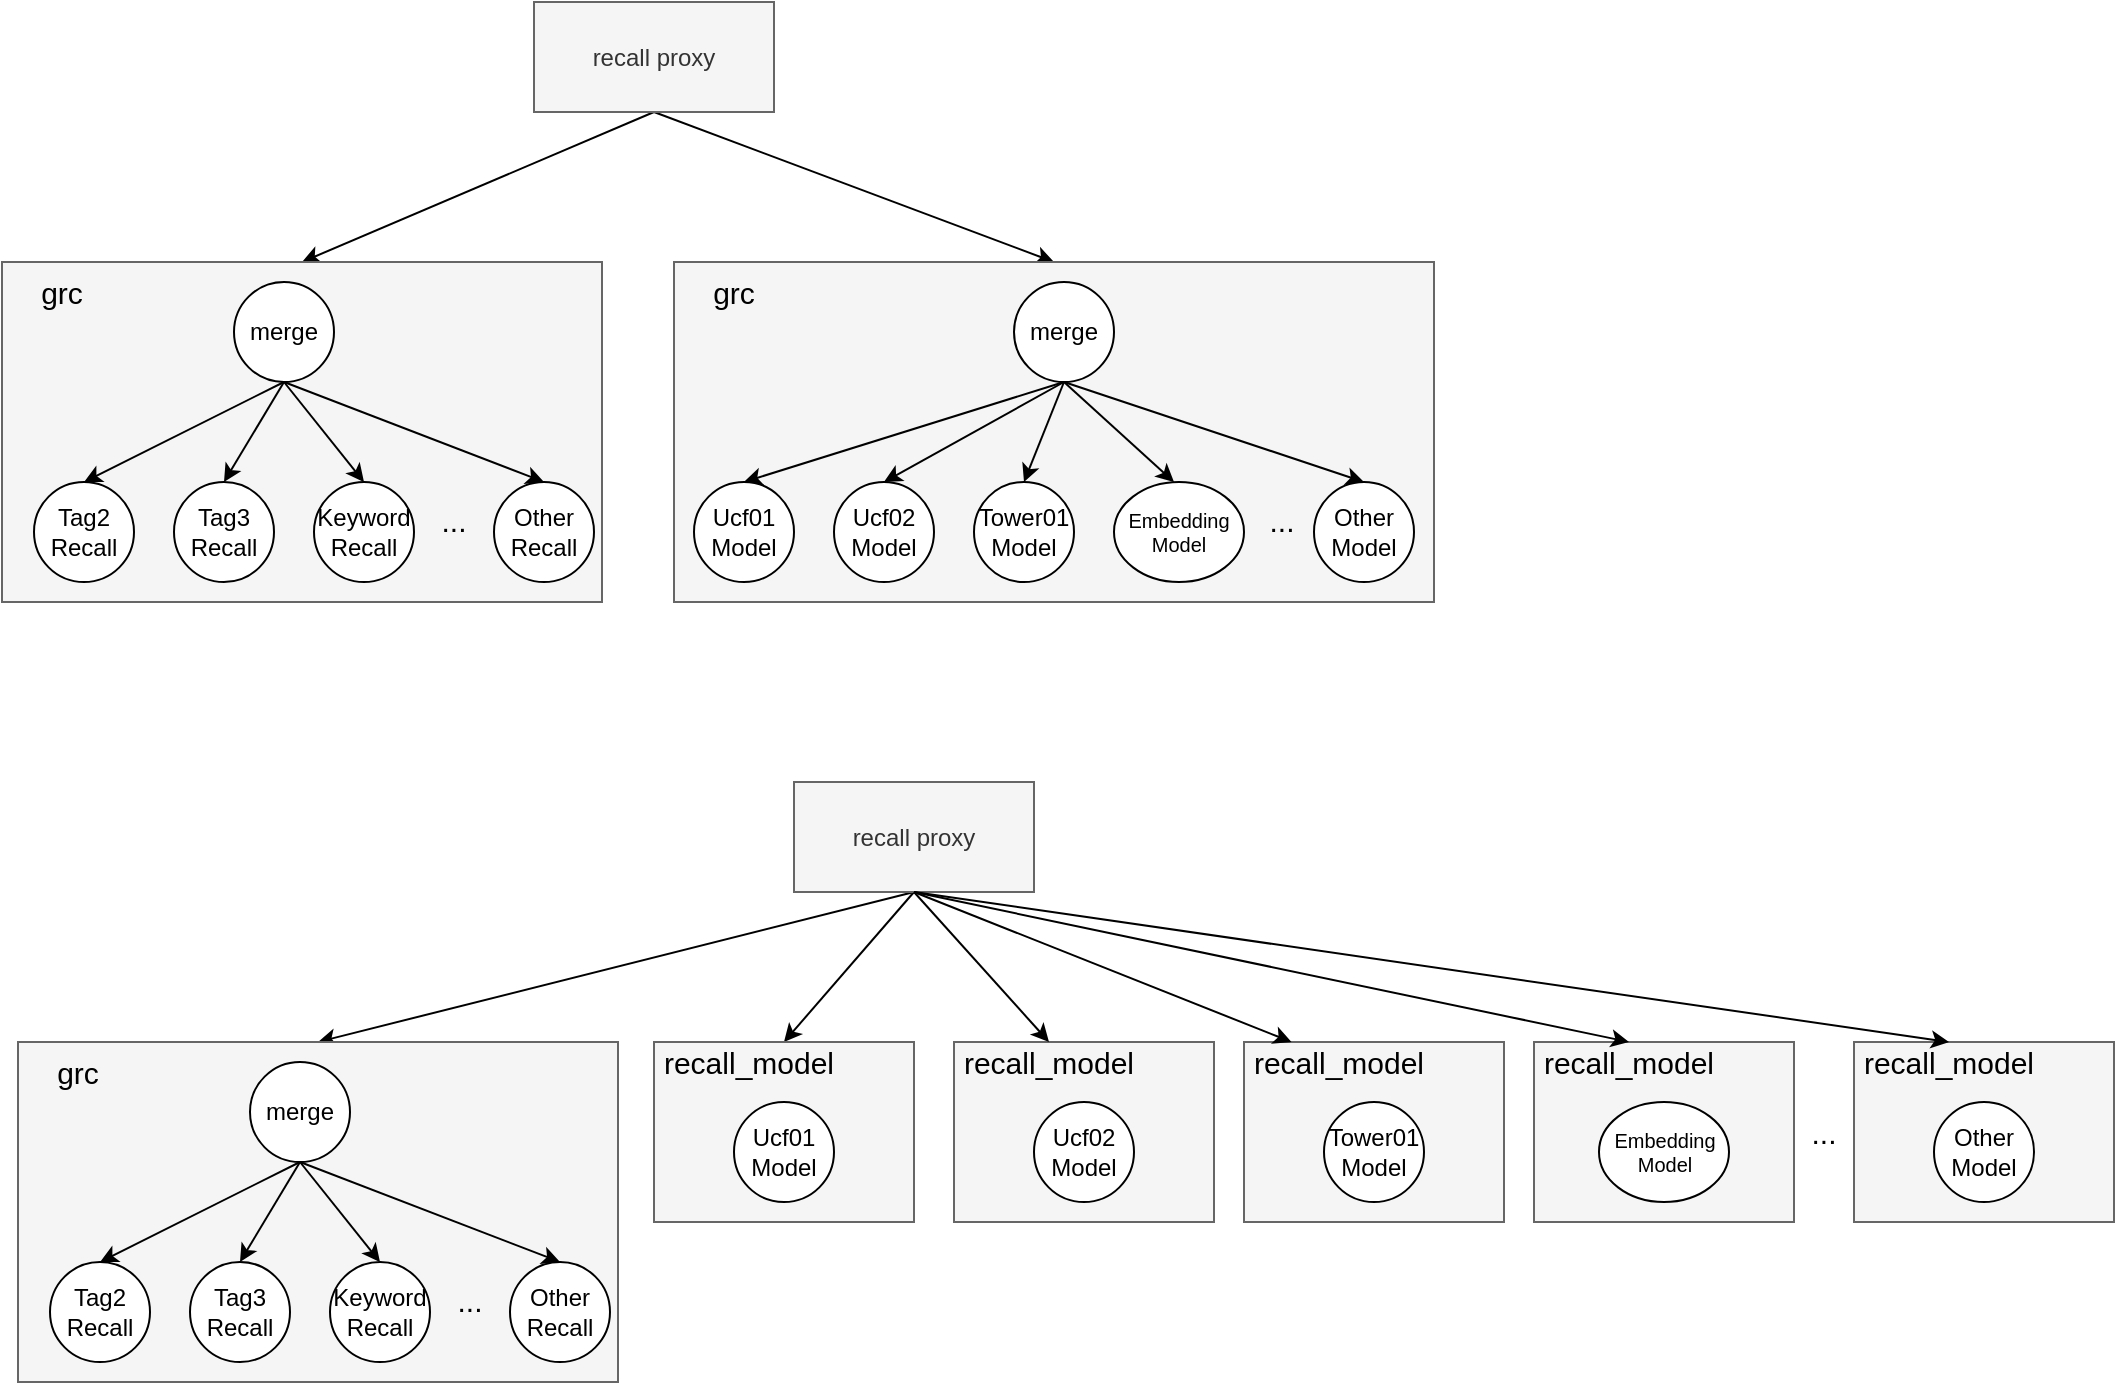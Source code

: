 <mxfile version="18.2.0" type="github">
  <diagram id="BH_5FovjF0cVhR7YU0kY" name="Page-1">
    <mxGraphModel dx="556" dy="380" grid="1" gridSize="10" guides="1" tooltips="1" connect="1" arrows="1" fold="1" page="1" pageScale="1" pageWidth="827" pageHeight="1169" math="0" shadow="0">
      <root>
        <mxCell id="0" />
        <mxCell id="1" parent="0" />
        <mxCell id="DBebjSAjZn_3Q5ZQpwpb-36" value="" style="edgeStyle=none;rounded=0;orthogonalLoop=1;jettySize=auto;html=1;entryX=0.5;entryY=0;entryDx=0;entryDy=0;exitX=0.5;exitY=1;exitDx=0;exitDy=0;" edge="1" parent="1" source="DBebjSAjZn_3Q5ZQpwpb-41" target="DBebjSAjZn_3Q5ZQpwpb-42">
          <mxGeometry relative="1" as="geometry" />
        </mxCell>
        <mxCell id="DBebjSAjZn_3Q5ZQpwpb-40" value="" style="edgeStyle=none;rounded=0;orthogonalLoop=1;jettySize=auto;html=1;entryX=0.5;entryY=0;entryDx=0;entryDy=0;exitX=0.5;exitY=1;exitDx=0;exitDy=0;" edge="1" parent="1" source="DBebjSAjZn_3Q5ZQpwpb-41" target="DBebjSAjZn_3Q5ZQpwpb-58">
          <mxGeometry relative="1" as="geometry">
            <mxPoint x="976" y="-100" as="targetPoint" />
          </mxGeometry>
        </mxCell>
        <mxCell id="DBebjSAjZn_3Q5ZQpwpb-41" value="recall proxy" style="rounded=0;whiteSpace=wrap;html=1;fillColor=#f5f5f5;fontColor=#333333;strokeColor=#666666;" vertex="1" parent="1">
          <mxGeometry x="386" y="90" width="120" height="55" as="geometry" />
        </mxCell>
        <mxCell id="DBebjSAjZn_3Q5ZQpwpb-42" value="" style="rounded=0;whiteSpace=wrap;html=1;fillColor=#f5f5f5;fontColor=#333333;strokeColor=#666666;" vertex="1" parent="1">
          <mxGeometry x="120" y="220" width="300" height="170" as="geometry" />
        </mxCell>
        <mxCell id="DBebjSAjZn_3Q5ZQpwpb-47" style="edgeStyle=none;rounded=0;orthogonalLoop=1;jettySize=auto;html=1;exitX=0.5;exitY=1;exitDx=0;exitDy=0;entryX=0.5;entryY=0;entryDx=0;entryDy=0;" edge="1" parent="1" source="DBebjSAjZn_3Q5ZQpwpb-51" target="DBebjSAjZn_3Q5ZQpwpb-52">
          <mxGeometry relative="1" as="geometry" />
        </mxCell>
        <mxCell id="DBebjSAjZn_3Q5ZQpwpb-48" style="edgeStyle=none;rounded=0;orthogonalLoop=1;jettySize=auto;html=1;exitX=0.5;exitY=1;exitDx=0;exitDy=0;entryX=0.5;entryY=0;entryDx=0;entryDy=0;" edge="1" parent="1" source="DBebjSAjZn_3Q5ZQpwpb-51" target="DBebjSAjZn_3Q5ZQpwpb-53">
          <mxGeometry relative="1" as="geometry" />
        </mxCell>
        <mxCell id="DBebjSAjZn_3Q5ZQpwpb-49" style="edgeStyle=none;rounded=0;orthogonalLoop=1;jettySize=auto;html=1;exitX=0.5;exitY=1;exitDx=0;exitDy=0;entryX=0.5;entryY=0;entryDx=0;entryDy=0;" edge="1" parent="1" source="DBebjSAjZn_3Q5ZQpwpb-51" target="DBebjSAjZn_3Q5ZQpwpb-54">
          <mxGeometry relative="1" as="geometry" />
        </mxCell>
        <mxCell id="DBebjSAjZn_3Q5ZQpwpb-50" style="edgeStyle=none;rounded=0;orthogonalLoop=1;jettySize=auto;html=1;exitX=0.5;exitY=1;exitDx=0;exitDy=0;entryX=0.5;entryY=0;entryDx=0;entryDy=0;" edge="1" parent="1" source="DBebjSAjZn_3Q5ZQpwpb-51" target="DBebjSAjZn_3Q5ZQpwpb-55">
          <mxGeometry relative="1" as="geometry" />
        </mxCell>
        <mxCell id="DBebjSAjZn_3Q5ZQpwpb-51" value="merge" style="ellipse;whiteSpace=wrap;html=1;aspect=fixed;" vertex="1" parent="1">
          <mxGeometry x="236" y="230" width="50" height="50" as="geometry" />
        </mxCell>
        <mxCell id="DBebjSAjZn_3Q5ZQpwpb-52" value="Tag2&lt;br&gt;Recall" style="ellipse;whiteSpace=wrap;html=1;aspect=fixed;" vertex="1" parent="1">
          <mxGeometry x="136" y="330" width="50" height="50" as="geometry" />
        </mxCell>
        <mxCell id="DBebjSAjZn_3Q5ZQpwpb-53" value="Tag3&lt;br&gt;Recall" style="ellipse;whiteSpace=wrap;html=1;aspect=fixed;" vertex="1" parent="1">
          <mxGeometry x="206" y="330" width="50" height="50" as="geometry" />
        </mxCell>
        <mxCell id="DBebjSAjZn_3Q5ZQpwpb-54" value="Keyword&lt;br&gt;Recall" style="ellipse;whiteSpace=wrap;html=1;aspect=fixed;" vertex="1" parent="1">
          <mxGeometry x="276" y="330" width="50" height="50" as="geometry" />
        </mxCell>
        <mxCell id="DBebjSAjZn_3Q5ZQpwpb-55" value="Other&lt;br&gt;Recall" style="ellipse;whiteSpace=wrap;html=1;aspect=fixed;" vertex="1" parent="1">
          <mxGeometry x="366" y="330" width="50" height="50" as="geometry" />
        </mxCell>
        <mxCell id="DBebjSAjZn_3Q5ZQpwpb-58" value="" style="rounded=0;whiteSpace=wrap;html=1;fillColor=#f5f5f5;fontColor=#333333;strokeColor=#666666;" vertex="1" parent="1">
          <mxGeometry x="456" y="220" width="380" height="170" as="geometry" />
        </mxCell>
        <mxCell id="DBebjSAjZn_3Q5ZQpwpb-59" style="edgeStyle=none;rounded=0;orthogonalLoop=1;jettySize=auto;html=1;exitX=0.5;exitY=1;exitDx=0;exitDy=0;entryX=0.5;entryY=0;entryDx=0;entryDy=0;" edge="1" parent="1" source="DBebjSAjZn_3Q5ZQpwpb-63" target="DBebjSAjZn_3Q5ZQpwpb-72">
          <mxGeometry relative="1" as="geometry">
            <mxPoint x="486" y="320" as="targetPoint" />
          </mxGeometry>
        </mxCell>
        <mxCell id="DBebjSAjZn_3Q5ZQpwpb-60" style="edgeStyle=none;rounded=0;orthogonalLoop=1;jettySize=auto;html=1;exitX=0.5;exitY=1;exitDx=0;exitDy=0;entryX=0.5;entryY=0;entryDx=0;entryDy=0;" edge="1" parent="1" source="DBebjSAjZn_3Q5ZQpwpb-63" target="DBebjSAjZn_3Q5ZQpwpb-65">
          <mxGeometry relative="1" as="geometry" />
        </mxCell>
        <mxCell id="DBebjSAjZn_3Q5ZQpwpb-61" style="edgeStyle=none;rounded=0;orthogonalLoop=1;jettySize=auto;html=1;exitX=0.5;exitY=1;exitDx=0;exitDy=0;entryX=0.5;entryY=0;entryDx=0;entryDy=0;" edge="1" parent="1" source="DBebjSAjZn_3Q5ZQpwpb-63">
          <mxGeometry relative="1" as="geometry">
            <mxPoint x="706" y="330" as="targetPoint" />
          </mxGeometry>
        </mxCell>
        <mxCell id="DBebjSAjZn_3Q5ZQpwpb-62" style="edgeStyle=none;rounded=0;orthogonalLoop=1;jettySize=auto;html=1;exitX=0.5;exitY=1;exitDx=0;exitDy=0;entryX=0.5;entryY=0;entryDx=0;entryDy=0;" edge="1" parent="1" source="DBebjSAjZn_3Q5ZQpwpb-63" target="DBebjSAjZn_3Q5ZQpwpb-67">
          <mxGeometry relative="1" as="geometry" />
        </mxCell>
        <mxCell id="DBebjSAjZn_3Q5ZQpwpb-63" value="merge" style="ellipse;whiteSpace=wrap;html=1;aspect=fixed;" vertex="1" parent="1">
          <mxGeometry x="626" y="230" width="50" height="50" as="geometry" />
        </mxCell>
        <mxCell id="DBebjSAjZn_3Q5ZQpwpb-65" value="Tower01&lt;br&gt;Model" style="ellipse;whiteSpace=wrap;html=1;aspect=fixed;" vertex="1" parent="1">
          <mxGeometry x="606" y="330" width="50" height="50" as="geometry" />
        </mxCell>
        <mxCell id="DBebjSAjZn_3Q5ZQpwpb-67" value="Other&lt;br&gt;Model" style="ellipse;whiteSpace=wrap;html=1;aspect=fixed;" vertex="1" parent="1">
          <mxGeometry x="776" y="330" width="50" height="50" as="geometry" />
        </mxCell>
        <mxCell id="DBebjSAjZn_3Q5ZQpwpb-68" value="&lt;font style=&quot;font-size: 15px;&quot;&gt;...&lt;/font&gt;" style="text;html=1;strokeColor=none;fillColor=none;align=center;verticalAlign=middle;whiteSpace=wrap;rounded=0;" vertex="1" parent="1">
          <mxGeometry x="730" y="334" width="60" height="30" as="geometry" />
        </mxCell>
        <mxCell id="DBebjSAjZn_3Q5ZQpwpb-72" value="Ucf01&lt;br&gt;Model" style="ellipse;whiteSpace=wrap;html=1;aspect=fixed;" vertex="1" parent="1">
          <mxGeometry x="466" y="330" width="50" height="50" as="geometry" />
        </mxCell>
        <mxCell id="DBebjSAjZn_3Q5ZQpwpb-73" value="Ucf02&lt;br&gt;Model" style="ellipse;whiteSpace=wrap;html=1;aspect=fixed;" vertex="1" parent="1">
          <mxGeometry x="536" y="330" width="50" height="50" as="geometry" />
        </mxCell>
        <mxCell id="DBebjSAjZn_3Q5ZQpwpb-74" value="Embedding&lt;br&gt;Model" style="ellipse;whiteSpace=wrap;html=1;fontSize=10;" vertex="1" parent="1">
          <mxGeometry x="676" y="330" width="65" height="50" as="geometry" />
        </mxCell>
        <mxCell id="DBebjSAjZn_3Q5ZQpwpb-76" style="edgeStyle=none;rounded=0;orthogonalLoop=1;jettySize=auto;html=1;exitX=0.5;exitY=1;exitDx=0;exitDy=0;entryX=0.5;entryY=0;entryDx=0;entryDy=0;" edge="1" parent="1" source="DBebjSAjZn_3Q5ZQpwpb-63" target="DBebjSAjZn_3Q5ZQpwpb-73">
          <mxGeometry relative="1" as="geometry">
            <mxPoint x="621" y="170" as="sourcePoint" />
            <mxPoint x="501" y="340" as="targetPoint" />
          </mxGeometry>
        </mxCell>
        <mxCell id="DBebjSAjZn_3Q5ZQpwpb-77" value="&lt;font style=&quot;font-size: 15px;&quot;&gt;...&lt;/font&gt;" style="text;html=1;strokeColor=none;fillColor=none;align=center;verticalAlign=middle;whiteSpace=wrap;rounded=0;" vertex="1" parent="1">
          <mxGeometry x="316" y="334" width="60" height="30" as="geometry" />
        </mxCell>
        <mxCell id="DBebjSAjZn_3Q5ZQpwpb-78" value="grc" style="text;html=1;strokeColor=none;fillColor=none;align=center;verticalAlign=middle;whiteSpace=wrap;rounded=0;fontSize=15;" vertex="1" parent="1">
          <mxGeometry x="120" y="220" width="60" height="30" as="geometry" />
        </mxCell>
        <mxCell id="DBebjSAjZn_3Q5ZQpwpb-79" value="grc" style="text;html=1;strokeColor=none;fillColor=none;align=center;verticalAlign=middle;whiteSpace=wrap;rounded=0;fontSize=15;" vertex="1" parent="1">
          <mxGeometry x="456" y="220" width="60" height="30" as="geometry" />
        </mxCell>
        <mxCell id="DBebjSAjZn_3Q5ZQpwpb-80" value="" style="edgeStyle=none;rounded=0;orthogonalLoop=1;jettySize=auto;html=1;entryX=0.5;entryY=0;entryDx=0;entryDy=0;exitX=0.5;exitY=1;exitDx=0;exitDy=0;" edge="1" parent="1" source="DBebjSAjZn_3Q5ZQpwpb-82" target="DBebjSAjZn_3Q5ZQpwpb-83">
          <mxGeometry relative="1" as="geometry" />
        </mxCell>
        <mxCell id="DBebjSAjZn_3Q5ZQpwpb-81" value="" style="edgeStyle=none;rounded=0;orthogonalLoop=1;jettySize=auto;html=1;entryX=0.5;entryY=0;entryDx=0;entryDy=0;exitX=0.5;exitY=1;exitDx=0;exitDy=0;" edge="1" parent="1" source="DBebjSAjZn_3Q5ZQpwpb-82" target="DBebjSAjZn_3Q5ZQpwpb-93">
          <mxGeometry relative="1" as="geometry">
            <mxPoint x="984" y="290" as="targetPoint" />
          </mxGeometry>
        </mxCell>
        <mxCell id="DBebjSAjZn_3Q5ZQpwpb-82" value="recall proxy" style="rounded=0;whiteSpace=wrap;html=1;fillColor=#f5f5f5;fontColor=#333333;strokeColor=#666666;" vertex="1" parent="1">
          <mxGeometry x="516" y="480" width="120" height="55" as="geometry" />
        </mxCell>
        <mxCell id="DBebjSAjZn_3Q5ZQpwpb-83" value="" style="rounded=0;whiteSpace=wrap;html=1;fillColor=#f5f5f5;fontColor=#333333;strokeColor=#666666;" vertex="1" parent="1">
          <mxGeometry x="128" y="610" width="300" height="170" as="geometry" />
        </mxCell>
        <mxCell id="DBebjSAjZn_3Q5ZQpwpb-84" style="edgeStyle=none;rounded=0;orthogonalLoop=1;jettySize=auto;html=1;exitX=0.5;exitY=1;exitDx=0;exitDy=0;entryX=0.5;entryY=0;entryDx=0;entryDy=0;" edge="1" parent="1" source="DBebjSAjZn_3Q5ZQpwpb-88" target="DBebjSAjZn_3Q5ZQpwpb-89">
          <mxGeometry relative="1" as="geometry" />
        </mxCell>
        <mxCell id="DBebjSAjZn_3Q5ZQpwpb-85" style="edgeStyle=none;rounded=0;orthogonalLoop=1;jettySize=auto;html=1;exitX=0.5;exitY=1;exitDx=0;exitDy=0;entryX=0.5;entryY=0;entryDx=0;entryDy=0;" edge="1" parent="1" source="DBebjSAjZn_3Q5ZQpwpb-88" target="DBebjSAjZn_3Q5ZQpwpb-90">
          <mxGeometry relative="1" as="geometry" />
        </mxCell>
        <mxCell id="DBebjSAjZn_3Q5ZQpwpb-86" style="edgeStyle=none;rounded=0;orthogonalLoop=1;jettySize=auto;html=1;exitX=0.5;exitY=1;exitDx=0;exitDy=0;entryX=0.5;entryY=0;entryDx=0;entryDy=0;" edge="1" parent="1" source="DBebjSAjZn_3Q5ZQpwpb-88" target="DBebjSAjZn_3Q5ZQpwpb-91">
          <mxGeometry relative="1" as="geometry" />
        </mxCell>
        <mxCell id="DBebjSAjZn_3Q5ZQpwpb-87" style="edgeStyle=none;rounded=0;orthogonalLoop=1;jettySize=auto;html=1;exitX=0.5;exitY=1;exitDx=0;exitDy=0;entryX=0.5;entryY=0;entryDx=0;entryDy=0;" edge="1" parent="1" source="DBebjSAjZn_3Q5ZQpwpb-88" target="DBebjSAjZn_3Q5ZQpwpb-92">
          <mxGeometry relative="1" as="geometry" />
        </mxCell>
        <mxCell id="DBebjSAjZn_3Q5ZQpwpb-88" value="merge" style="ellipse;whiteSpace=wrap;html=1;aspect=fixed;" vertex="1" parent="1">
          <mxGeometry x="244" y="620" width="50" height="50" as="geometry" />
        </mxCell>
        <mxCell id="DBebjSAjZn_3Q5ZQpwpb-89" value="Tag2&lt;br&gt;Recall" style="ellipse;whiteSpace=wrap;html=1;aspect=fixed;" vertex="1" parent="1">
          <mxGeometry x="144" y="720" width="50" height="50" as="geometry" />
        </mxCell>
        <mxCell id="DBebjSAjZn_3Q5ZQpwpb-90" value="Tag3&lt;br&gt;Recall" style="ellipse;whiteSpace=wrap;html=1;aspect=fixed;" vertex="1" parent="1">
          <mxGeometry x="214" y="720" width="50" height="50" as="geometry" />
        </mxCell>
        <mxCell id="DBebjSAjZn_3Q5ZQpwpb-91" value="Keyword&lt;br&gt;Recall" style="ellipse;whiteSpace=wrap;html=1;aspect=fixed;" vertex="1" parent="1">
          <mxGeometry x="284" y="720" width="50" height="50" as="geometry" />
        </mxCell>
        <mxCell id="DBebjSAjZn_3Q5ZQpwpb-92" value="Other&lt;br&gt;Recall" style="ellipse;whiteSpace=wrap;html=1;aspect=fixed;" vertex="1" parent="1">
          <mxGeometry x="374" y="720" width="50" height="50" as="geometry" />
        </mxCell>
        <mxCell id="DBebjSAjZn_3Q5ZQpwpb-93" value="" style="rounded=0;whiteSpace=wrap;html=1;fillColor=#f5f5f5;fontColor=#333333;strokeColor=#666666;" vertex="1" parent="1">
          <mxGeometry x="446" y="610" width="130" height="90" as="geometry" />
        </mxCell>
        <mxCell id="DBebjSAjZn_3Q5ZQpwpb-106" value="&lt;font style=&quot;font-size: 15px;&quot;&gt;...&lt;/font&gt;" style="text;html=1;strokeColor=none;fillColor=none;align=center;verticalAlign=middle;whiteSpace=wrap;rounded=0;" vertex="1" parent="1">
          <mxGeometry x="324" y="724" width="60" height="30" as="geometry" />
        </mxCell>
        <mxCell id="DBebjSAjZn_3Q5ZQpwpb-107" value="grc" style="text;html=1;strokeColor=none;fillColor=none;align=center;verticalAlign=middle;whiteSpace=wrap;rounded=0;fontSize=15;" vertex="1" parent="1">
          <mxGeometry x="128" y="610" width="60" height="30" as="geometry" />
        </mxCell>
        <mxCell id="DBebjSAjZn_3Q5ZQpwpb-108" value="recall_model" style="text;html=1;strokeColor=none;fillColor=none;align=center;verticalAlign=middle;whiteSpace=wrap;rounded=0;fontSize=15;" vertex="1" parent="1">
          <mxGeometry x="446" y="610" width="95" height="20" as="geometry" />
        </mxCell>
        <mxCell id="DBebjSAjZn_3Q5ZQpwpb-109" value="Ucf01&lt;br&gt;Model" style="ellipse;whiteSpace=wrap;html=1;aspect=fixed;" vertex="1" parent="1">
          <mxGeometry x="486" y="640" width="50" height="50" as="geometry" />
        </mxCell>
        <mxCell id="DBebjSAjZn_3Q5ZQpwpb-110" value="" style="rounded=0;whiteSpace=wrap;html=1;fillColor=#f5f5f5;fontColor=#333333;strokeColor=#666666;" vertex="1" parent="1">
          <mxGeometry x="596" y="610" width="130" height="90" as="geometry" />
        </mxCell>
        <mxCell id="DBebjSAjZn_3Q5ZQpwpb-111" value="recall_model" style="text;html=1;strokeColor=none;fillColor=none;align=center;verticalAlign=middle;whiteSpace=wrap;rounded=0;fontSize=15;" vertex="1" parent="1">
          <mxGeometry x="596" y="610" width="95" height="20" as="geometry" />
        </mxCell>
        <mxCell id="DBebjSAjZn_3Q5ZQpwpb-112" value="Ucf02&lt;br&gt;Model" style="ellipse;whiteSpace=wrap;html=1;aspect=fixed;" vertex="1" parent="1">
          <mxGeometry x="636" y="640" width="50" height="50" as="geometry" />
        </mxCell>
        <mxCell id="DBebjSAjZn_3Q5ZQpwpb-113" value="" style="rounded=0;whiteSpace=wrap;html=1;fillColor=#f5f5f5;fontColor=#333333;strokeColor=#666666;" vertex="1" parent="1">
          <mxGeometry x="741" y="610" width="130" height="90" as="geometry" />
        </mxCell>
        <mxCell id="DBebjSAjZn_3Q5ZQpwpb-114" value="recall_model" style="text;html=1;strokeColor=none;fillColor=none;align=center;verticalAlign=middle;whiteSpace=wrap;rounded=0;fontSize=15;" vertex="1" parent="1">
          <mxGeometry x="741" y="610" width="95" height="20" as="geometry" />
        </mxCell>
        <mxCell id="DBebjSAjZn_3Q5ZQpwpb-115" value="Tower01&lt;br&gt;Model" style="ellipse;whiteSpace=wrap;html=1;aspect=fixed;" vertex="1" parent="1">
          <mxGeometry x="781" y="640" width="50" height="50" as="geometry" />
        </mxCell>
        <mxCell id="DBebjSAjZn_3Q5ZQpwpb-116" value="" style="rounded=0;whiteSpace=wrap;html=1;fillColor=#f5f5f5;fontColor=#333333;strokeColor=#666666;" vertex="1" parent="1">
          <mxGeometry x="886" y="610" width="130" height="90" as="geometry" />
        </mxCell>
        <mxCell id="DBebjSAjZn_3Q5ZQpwpb-117" value="recall_model" style="text;html=1;strokeColor=none;fillColor=none;align=center;verticalAlign=middle;whiteSpace=wrap;rounded=0;fontSize=15;" vertex="1" parent="1">
          <mxGeometry x="886" y="610" width="95" height="20" as="geometry" />
        </mxCell>
        <mxCell id="DBebjSAjZn_3Q5ZQpwpb-119" value="Embedding&lt;br&gt;Model" style="ellipse;whiteSpace=wrap;html=1;fontSize=10;" vertex="1" parent="1">
          <mxGeometry x="918.5" y="640" width="65" height="50" as="geometry" />
        </mxCell>
        <mxCell id="DBebjSAjZn_3Q5ZQpwpb-120" value="" style="edgeStyle=none;rounded=0;orthogonalLoop=1;jettySize=auto;html=1;entryX=0.5;entryY=0;entryDx=0;entryDy=0;exitX=0.5;exitY=1;exitDx=0;exitDy=0;" edge="1" parent="1" source="DBebjSAjZn_3Q5ZQpwpb-82" target="DBebjSAjZn_3Q5ZQpwpb-111">
          <mxGeometry relative="1" as="geometry">
            <mxPoint x="556" y="610" as="targetPoint" />
            <mxPoint x="499" y="535" as="sourcePoint" />
          </mxGeometry>
        </mxCell>
        <mxCell id="DBebjSAjZn_3Q5ZQpwpb-121" value="" style="edgeStyle=none;rounded=0;orthogonalLoop=1;jettySize=auto;html=1;entryX=0.25;entryY=0;entryDx=0;entryDy=0;exitX=0.5;exitY=1;exitDx=0;exitDy=0;" edge="1" parent="1" source="DBebjSAjZn_3Q5ZQpwpb-82" target="DBebjSAjZn_3Q5ZQpwpb-114">
          <mxGeometry relative="1" as="geometry">
            <mxPoint x="603" y="605" as="targetPoint" />
            <mxPoint x="546" y="530" as="sourcePoint" />
          </mxGeometry>
        </mxCell>
        <mxCell id="DBebjSAjZn_3Q5ZQpwpb-122" value="" style="edgeStyle=none;rounded=0;orthogonalLoop=1;jettySize=auto;html=1;entryX=0.5;entryY=0;entryDx=0;entryDy=0;exitX=0.5;exitY=1;exitDx=0;exitDy=0;" edge="1" parent="1" source="DBebjSAjZn_3Q5ZQpwpb-82" target="DBebjSAjZn_3Q5ZQpwpb-117">
          <mxGeometry relative="1" as="geometry">
            <mxPoint x="776" y="595" as="targetPoint" />
            <mxPoint x="719" y="520" as="sourcePoint" />
          </mxGeometry>
        </mxCell>
        <mxCell id="DBebjSAjZn_3Q5ZQpwpb-123" value="&lt;font style=&quot;font-size: 15px;&quot;&gt;...&lt;/font&gt;" style="text;html=1;strokeColor=none;fillColor=none;align=center;verticalAlign=middle;whiteSpace=wrap;rounded=0;" vertex="1" parent="1">
          <mxGeometry x="1001" y="640" width="60" height="30" as="geometry" />
        </mxCell>
        <mxCell id="DBebjSAjZn_3Q5ZQpwpb-124" value="" style="rounded=0;whiteSpace=wrap;html=1;fillColor=#f5f5f5;fontColor=#333333;strokeColor=#666666;" vertex="1" parent="1">
          <mxGeometry x="1046" y="610" width="130" height="90" as="geometry" />
        </mxCell>
        <mxCell id="DBebjSAjZn_3Q5ZQpwpb-125" value="recall_model" style="text;html=1;strokeColor=none;fillColor=none;align=center;verticalAlign=middle;whiteSpace=wrap;rounded=0;fontSize=15;" vertex="1" parent="1">
          <mxGeometry x="1046" y="610" width="95" height="20" as="geometry" />
        </mxCell>
        <mxCell id="DBebjSAjZn_3Q5ZQpwpb-126" value="Other&lt;br&gt;Model" style="ellipse;whiteSpace=wrap;html=1;aspect=fixed;" vertex="1" parent="1">
          <mxGeometry x="1086" y="640" width="50" height="50" as="geometry" />
        </mxCell>
        <mxCell id="DBebjSAjZn_3Q5ZQpwpb-127" value="" style="edgeStyle=none;rounded=0;orthogonalLoop=1;jettySize=auto;html=1;entryX=0.5;entryY=0;entryDx=0;entryDy=0;exitX=0.5;exitY=1;exitDx=0;exitDy=0;" edge="1" parent="1" source="DBebjSAjZn_3Q5ZQpwpb-82" target="DBebjSAjZn_3Q5ZQpwpb-125">
          <mxGeometry relative="1" as="geometry">
            <mxPoint x="943.5" y="620" as="targetPoint" />
            <mxPoint x="586" y="545" as="sourcePoint" />
          </mxGeometry>
        </mxCell>
      </root>
    </mxGraphModel>
  </diagram>
</mxfile>
